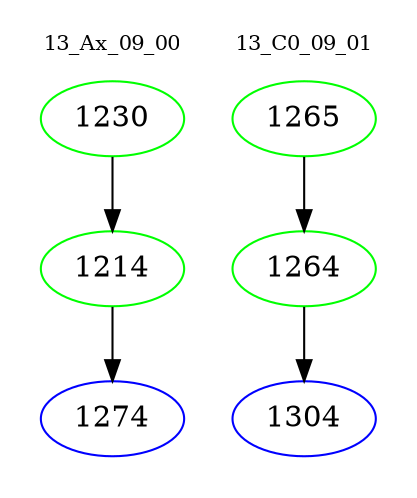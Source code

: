 digraph{
subgraph cluster_0 {
color = white
label = "13_Ax_09_00";
fontsize=10;
T0_1230 [label="1230", color="green"]
T0_1230 -> T0_1214 [color="black"]
T0_1214 [label="1214", color="green"]
T0_1214 -> T0_1274 [color="black"]
T0_1274 [label="1274", color="blue"]
}
subgraph cluster_1 {
color = white
label = "13_C0_09_01";
fontsize=10;
T1_1265 [label="1265", color="green"]
T1_1265 -> T1_1264 [color="black"]
T1_1264 [label="1264", color="green"]
T1_1264 -> T1_1304 [color="black"]
T1_1304 [label="1304", color="blue"]
}
}
